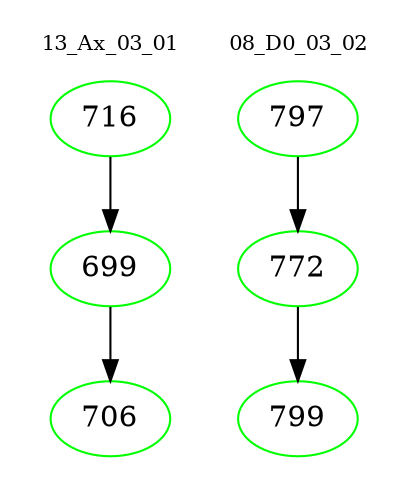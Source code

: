digraph{
subgraph cluster_0 {
color = white
label = "13_Ax_03_01";
fontsize=10;
T0_716 [label="716", color="green"]
T0_716 -> T0_699 [color="black"]
T0_699 [label="699", color="green"]
T0_699 -> T0_706 [color="black"]
T0_706 [label="706", color="green"]
}
subgraph cluster_1 {
color = white
label = "08_D0_03_02";
fontsize=10;
T1_797 [label="797", color="green"]
T1_797 -> T1_772 [color="black"]
T1_772 [label="772", color="green"]
T1_772 -> T1_799 [color="black"]
T1_799 [label="799", color="green"]
}
}
